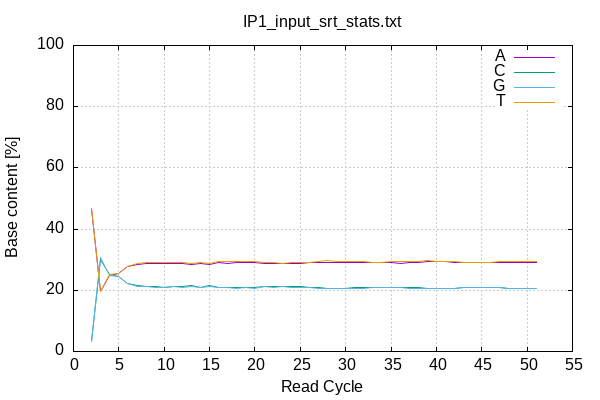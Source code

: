 
            set terminal png size 600,400 truecolor
            set output "IP1_input_srt_stats/acgt-cycles.png"
            set grid xtics ytics y2tics back lc rgb "#cccccc"
            set style line 1 linecolor rgb "green"
            set style line 2 linecolor rgb "red"
            set style line 3 linecolor rgb "black"
            set style line 4 linecolor rgb "blue"
            set style increment user
            set ylabel "Base content [%]"
            set xlabel "Read Cycle"
            set yrange [0:100]
            set title "IP1_input_srt_stats.txt" noenhanced
            plot '-' w l ti 'A', '-' w l ti 'C', '-' w l ti 'G', '-' w l ti 'T'
        2	46.86
3	19.77
4	24.84
5	25.45
6	27.68
7	28.41
8	28.63
9	28.73
10	28.82
11	28.62
12	28.70
13	28.52
14	28.88
15	28.58
16	29.07
17	28.91
18	29.04
19	28.95
20	29.02
21	28.66
22	28.85
23	28.69
24	28.81
25	28.77
26	29.04
27	29.08
28	29.24
29	29.23
30	29.24
31	29.17
32	29.07
33	28.97
34	28.93
35	28.99
36	28.91
37	29.07
38	29.20
39	29.25
40	29.37
41	29.26
42	29.24
43	28.99
44	29.10
45	28.99
46	29.12
47	29.11
48	29.10
49	29.22
50	29.21
51	29.20
end
2	3.24
3	29.94
4	25.16
5	24.60
6	22.28
7	21.49
8	21.26
9	21.17
10	21.04
11	21.21
12	21.15
13	21.51
14	21.06
15	21.41
16	20.86
17	20.93
18	20.78
19	20.80
20	20.82
21	21.30
22	21.08
23	21.23
24	21.15
25	21.19
26	20.94
27	20.78
28	20.64
29	20.66
30	20.66
31	20.77
32	20.87
33	21.01
34	21.00
35	20.85
36	20.90
37	20.78
38	20.76
39	20.67
40	20.63
41	20.65
42	20.70
43	20.99
44	20.86
45	20.89
46	20.83
47	20.76
48	20.75
49	20.70
50	20.72
51	20.68
end
2	3.18
3	30.58
4	24.98
5	24.47
6	22.21
7	21.38
8	21.10
9	21.04
10	20.91
11	21.17
12	21.06
13	21.36
14	21.06
15	21.33
16	20.77
17	20.86
18	20.69
19	20.76
20	20.75
21	21.09
22	20.93
23	21.16
24	21.05
25	21.03
26	20.78
27	20.74
28	20.49
29	20.55
30	20.54
31	20.67
32	20.72
33	20.91
34	20.93
35	20.78
36	20.88
37	20.73
38	20.59
39	20.49
40	20.46
41	20.58
42	20.62
43	20.90
44	20.86
45	20.90
46	20.88
47	20.77
48	20.75
49	20.61
50	20.57
51	20.72
end
2	46.72
3	19.70
4	25.02
5	25.48
6	27.83
7	28.72
8	29.01
9	29.06
10	29.23
11	29.00
12	29.09
13	28.62
14	29.00
15	28.68
16	29.29
17	29.31
18	29.48
19	29.48
20	29.41
21	28.95
22	29.13
23	28.91
24	28.99
25	29.01
26	29.24
27	29.39
28	29.63
29	29.56
30	29.57
31	29.39
32	29.33
33	29.11
34	29.13
35	29.38
36	29.31
37	29.42
38	29.46
39	29.59
40	29.55
41	29.50
42	29.44
43	29.12
44	29.19
45	29.22
46	29.17
47	29.36
48	29.40
49	29.46
50	29.49
51	29.40
end
